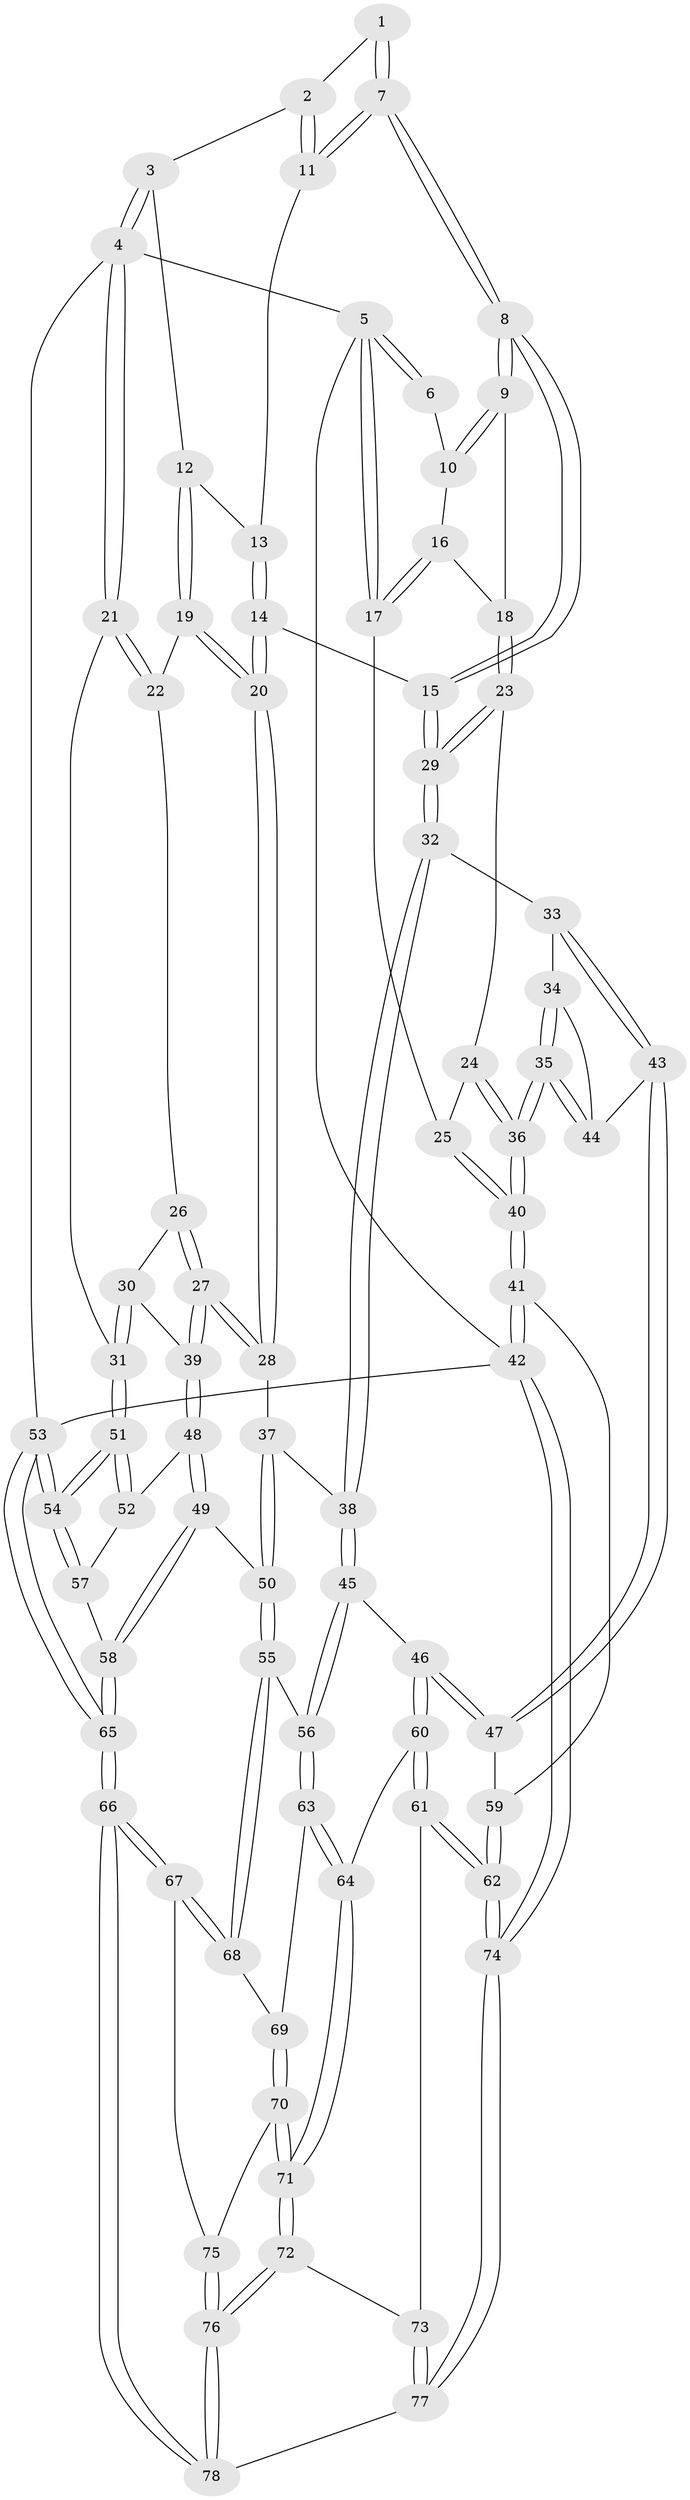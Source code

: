 // coarse degree distribution, {3: 0.2, 5: 0.35555555555555557, 7: 0.022222222222222223, 6: 0.044444444444444446, 4: 0.35555555555555557, 2: 0.022222222222222223}
// Generated by graph-tools (version 1.1) at 2025/42/03/06/25 10:42:35]
// undirected, 78 vertices, 192 edges
graph export_dot {
graph [start="1"]
  node [color=gray90,style=filled];
  1 [pos="+0.43674692951941824+0"];
  2 [pos="+0.8276613161307149+0"];
  3 [pos="+0.910710511928001+0"];
  4 [pos="+1+0"];
  5 [pos="+0+0"];
  6 [pos="+0.28501124072873013+0"];
  7 [pos="+0.4958680587188803+0.10699268548978694"];
  8 [pos="+0.4645769031695868+0.2283938391770111"];
  9 [pos="+0.4527620967577352+0.2252683341009921"];
  10 [pos="+0.28634971848810314+0.07910949264605671"];
  11 [pos="+0.6535467417461092+0.04405731372925077"];
  12 [pos="+0.7779855536623161+0.22535967666993334"];
  13 [pos="+0.6721706077638141+0.08261628327133601"];
  14 [pos="+0.5100310308025112+0.29408817429425094"];
  15 [pos="+0.5045319184853148+0.2899118801736011"];
  16 [pos="+0.13183513530324026+0.1666450562843947"];
  17 [pos="+0+0"];
  18 [pos="+0.18268176680951764+0.2671858996586186"];
  19 [pos="+0.7785249154866214+0.2341756433611603"];
  20 [pos="+0.576703752838334+0.3496221173852519"];
  21 [pos="+1+0.20122231132141433"];
  22 [pos="+0.8361269575561591+0.2525395750186871"];
  23 [pos="+0.15725841504602092+0.36778434536906335"];
  24 [pos="+0.1367880623514903+0.37138286442212115"];
  25 [pos="+0+0.2447724041604577"];
  26 [pos="+0.8659996944017887+0.392203865120982"];
  27 [pos="+0.78424869770903+0.5353496443351327"];
  28 [pos="+0.5852964140144521+0.41012265849592444"];
  29 [pos="+0.22967674826572917+0.46517307115096995"];
  30 [pos="+1+0.4526700107769781"];
  31 [pos="+1+0.45104824300308577"];
  32 [pos="+0.2320189152310775+0.48746320340178356"];
  33 [pos="+0.20498367804118375+0.5101199097988116"];
  34 [pos="+0.18520765273965545+0.5200308733772231"];
  35 [pos="+0+0.5971243664225985"];
  36 [pos="+0+0.5982531082618954"];
  37 [pos="+0.5670892440350425+0.4459366950623068"];
  38 [pos="+0.3270851758187188+0.5830991331996026"];
  39 [pos="+0.7897663759295855+0.5429115645021683"];
  40 [pos="+0+0.6199988195718561"];
  41 [pos="+0+0.6586287337984449"];
  42 [pos="+0+1"];
  43 [pos="+0.16496533383900167+0.6737869114181433"];
  44 [pos="+0.11755803113340414+0.6308023028497559"];
  45 [pos="+0.3364620362067472+0.6903271599958839"];
  46 [pos="+0.3130053634914395+0.7129951634642512"];
  47 [pos="+0.18798217698210257+0.7339026094506872"];
  48 [pos="+0.7951470172392114+0.5607466320456197"];
  49 [pos="+0.6296030696467732+0.7293456629850364"];
  50 [pos="+0.5599963711025486+0.721734993448998"];
  51 [pos="+1+0.5936949172108328"];
  52 [pos="+0.8396558138980227+0.6133193023836399"];
  53 [pos="+1+1"];
  54 [pos="+1+0.7961186851843101"];
  55 [pos="+0.550804598953675+0.7287112825143803"];
  56 [pos="+0.49138790577497266+0.7340612951222"];
  57 [pos="+0.842076289283437+0.6964307996619309"];
  58 [pos="+0.7880587877382611+0.8277731898575368"];
  59 [pos="+0.1811033709549261+0.7395006542740016"];
  60 [pos="+0.31518669206227945+0.7965997484315832"];
  61 [pos="+0.2854567333369869+0.8814928971392596"];
  62 [pos="+0.11918679212996512+0.9180583511717493"];
  63 [pos="+0.4275098257599252+0.8644709460078406"];
  64 [pos="+0.40797310390257074+0.8754303483621334"];
  65 [pos="+0.9529590899966051+1"];
  66 [pos="+0.814484228995256+1"];
  67 [pos="+0.578530812255743+0.9413964544989585"];
  68 [pos="+0.5628795161673913+0.8777990563081407"];
  69 [pos="+0.4491334305069762+0.8806048274533087"];
  70 [pos="+0.479246712058249+0.9338218917396642"];
  71 [pos="+0.3852712755782671+0.9214930968268126"];
  72 [pos="+0.38091761884194586+0.9264470534910446"];
  73 [pos="+0.3204547541496884+0.9218008369181179"];
  74 [pos="+0+1"];
  75 [pos="+0.48205060960213225+0.9360201852370389"];
  76 [pos="+0.411340895057722+1"];
  77 [pos="+0.18942800853970748+1"];
  78 [pos="+0.4115113217984005+1"];
  1 -- 2;
  1 -- 7;
  1 -- 7;
  2 -- 3;
  2 -- 11;
  2 -- 11;
  3 -- 4;
  3 -- 4;
  3 -- 12;
  4 -- 5;
  4 -- 21;
  4 -- 21;
  4 -- 53;
  5 -- 6;
  5 -- 6;
  5 -- 17;
  5 -- 17;
  5 -- 42;
  6 -- 10;
  7 -- 8;
  7 -- 8;
  7 -- 11;
  7 -- 11;
  8 -- 9;
  8 -- 9;
  8 -- 15;
  8 -- 15;
  9 -- 10;
  9 -- 10;
  9 -- 18;
  10 -- 16;
  11 -- 13;
  12 -- 13;
  12 -- 19;
  12 -- 19;
  13 -- 14;
  13 -- 14;
  14 -- 15;
  14 -- 20;
  14 -- 20;
  15 -- 29;
  15 -- 29;
  16 -- 17;
  16 -- 17;
  16 -- 18;
  17 -- 25;
  18 -- 23;
  18 -- 23;
  19 -- 20;
  19 -- 20;
  19 -- 22;
  20 -- 28;
  20 -- 28;
  21 -- 22;
  21 -- 22;
  21 -- 31;
  22 -- 26;
  23 -- 24;
  23 -- 29;
  23 -- 29;
  24 -- 25;
  24 -- 36;
  24 -- 36;
  25 -- 40;
  25 -- 40;
  26 -- 27;
  26 -- 27;
  26 -- 30;
  27 -- 28;
  27 -- 28;
  27 -- 39;
  27 -- 39;
  28 -- 37;
  29 -- 32;
  29 -- 32;
  30 -- 31;
  30 -- 31;
  30 -- 39;
  31 -- 51;
  31 -- 51;
  32 -- 33;
  32 -- 38;
  32 -- 38;
  33 -- 34;
  33 -- 43;
  33 -- 43;
  34 -- 35;
  34 -- 35;
  34 -- 44;
  35 -- 36;
  35 -- 36;
  35 -- 44;
  35 -- 44;
  36 -- 40;
  36 -- 40;
  37 -- 38;
  37 -- 50;
  37 -- 50;
  38 -- 45;
  38 -- 45;
  39 -- 48;
  39 -- 48;
  40 -- 41;
  40 -- 41;
  41 -- 42;
  41 -- 42;
  41 -- 59;
  42 -- 74;
  42 -- 74;
  42 -- 53;
  43 -- 44;
  43 -- 47;
  43 -- 47;
  45 -- 46;
  45 -- 56;
  45 -- 56;
  46 -- 47;
  46 -- 47;
  46 -- 60;
  46 -- 60;
  47 -- 59;
  48 -- 49;
  48 -- 49;
  48 -- 52;
  49 -- 50;
  49 -- 58;
  49 -- 58;
  50 -- 55;
  50 -- 55;
  51 -- 52;
  51 -- 52;
  51 -- 54;
  51 -- 54;
  52 -- 57;
  53 -- 54;
  53 -- 54;
  53 -- 65;
  53 -- 65;
  54 -- 57;
  54 -- 57;
  55 -- 56;
  55 -- 68;
  55 -- 68;
  56 -- 63;
  56 -- 63;
  57 -- 58;
  58 -- 65;
  58 -- 65;
  59 -- 62;
  59 -- 62;
  60 -- 61;
  60 -- 61;
  60 -- 64;
  61 -- 62;
  61 -- 62;
  61 -- 73;
  62 -- 74;
  62 -- 74;
  63 -- 64;
  63 -- 64;
  63 -- 69;
  64 -- 71;
  64 -- 71;
  65 -- 66;
  65 -- 66;
  66 -- 67;
  66 -- 67;
  66 -- 78;
  66 -- 78;
  67 -- 68;
  67 -- 68;
  67 -- 75;
  68 -- 69;
  69 -- 70;
  69 -- 70;
  70 -- 71;
  70 -- 71;
  70 -- 75;
  71 -- 72;
  71 -- 72;
  72 -- 73;
  72 -- 76;
  72 -- 76;
  73 -- 77;
  73 -- 77;
  74 -- 77;
  74 -- 77;
  75 -- 76;
  75 -- 76;
  76 -- 78;
  76 -- 78;
  77 -- 78;
}
